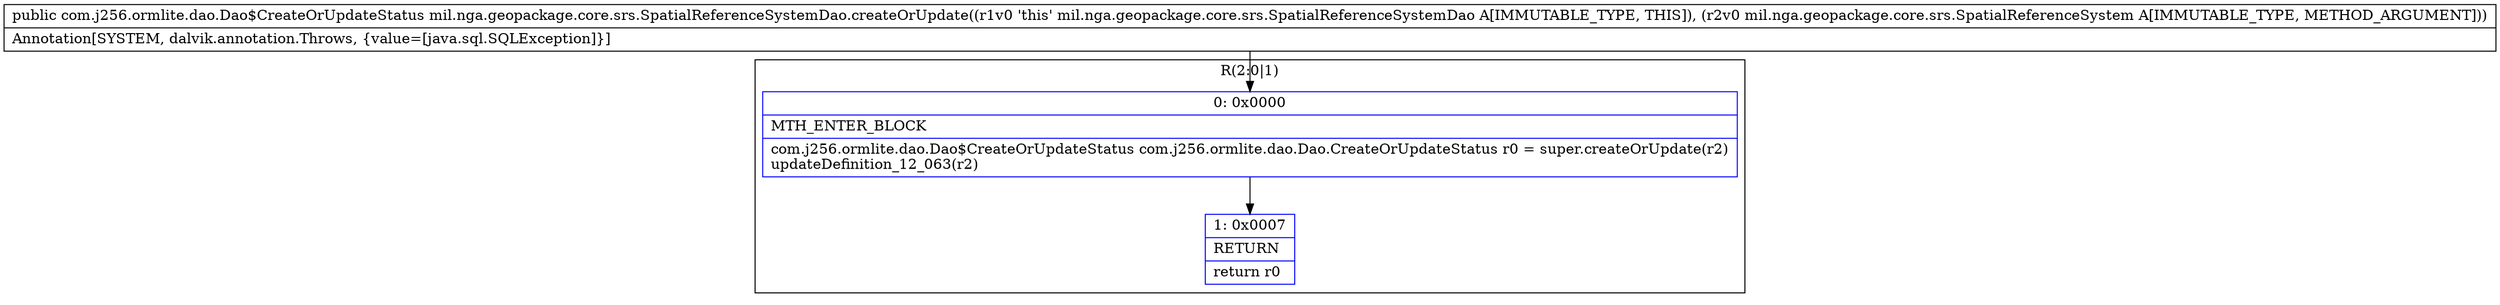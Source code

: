 digraph "CFG formil.nga.geopackage.core.srs.SpatialReferenceSystemDao.createOrUpdate(Lmil\/nga\/geopackage\/core\/srs\/SpatialReferenceSystem;)Lcom\/j256\/ormlite\/dao\/Dao$CreateOrUpdateStatus;" {
subgraph cluster_Region_708455813 {
label = "R(2:0|1)";
node [shape=record,color=blue];
Node_0 [shape=record,label="{0\:\ 0x0000|MTH_ENTER_BLOCK\l|com.j256.ormlite.dao.Dao$CreateOrUpdateStatus com.j256.ormlite.dao.Dao.CreateOrUpdateStatus r0 = super.createOrUpdate(r2)\lupdateDefinition_12_063(r2)\l}"];
Node_1 [shape=record,label="{1\:\ 0x0007|RETURN\l|return r0\l}"];
}
MethodNode[shape=record,label="{public com.j256.ormlite.dao.Dao$CreateOrUpdateStatus mil.nga.geopackage.core.srs.SpatialReferenceSystemDao.createOrUpdate((r1v0 'this' mil.nga.geopackage.core.srs.SpatialReferenceSystemDao A[IMMUTABLE_TYPE, THIS]), (r2v0 mil.nga.geopackage.core.srs.SpatialReferenceSystem A[IMMUTABLE_TYPE, METHOD_ARGUMENT]))  | Annotation[SYSTEM, dalvik.annotation.Throws, \{value=[java.sql.SQLException]\}]\l}"];
MethodNode -> Node_0;
Node_0 -> Node_1;
}

